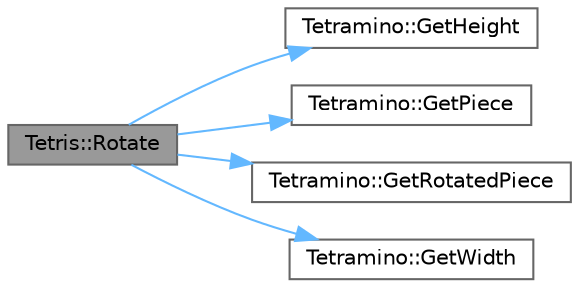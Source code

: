 digraph "Tetris::Rotate"
{
 // LATEX_PDF_SIZE
  bgcolor="transparent";
  edge [fontname=Helvetica,fontsize=10,labelfontname=Helvetica,labelfontsize=10];
  node [fontname=Helvetica,fontsize=10,shape=box,height=0.2,width=0.4];
  rankdir="LR";
  Node1 [id="Node000001",label="Tetris::Rotate",height=0.2,width=0.4,color="gray40", fillcolor="grey60", style="filled", fontcolor="black",tooltip="Well it rotates the piece if it can But even i dont know what is the fucking origin with respect to i..."];
  Node1 -> Node2 [id="edge1_Node000001_Node000002",color="steelblue1",style="solid",tooltip=" "];
  Node2 [id="Node000002",label="Tetramino::GetHeight",height=0.2,width=0.4,color="grey40", fillcolor="white", style="filled",URL="$class_tetramino.html#aacc759c92a20295cb5e2a04de5aa84c2",tooltip=" "];
  Node1 -> Node3 [id="edge2_Node000001_Node000003",color="steelblue1",style="solid",tooltip=" "];
  Node3 [id="Node000003",label="Tetramino::GetPiece",height=0.2,width=0.4,color="grey40", fillcolor="white", style="filled",URL="$class_tetramino.html#ae09e94695247393ee10108af3cfaced1",tooltip=" "];
  Node1 -> Node4 [id="edge3_Node000001_Node000004",color="steelblue1",style="solid",tooltip=" "];
  Node4 [id="Node000004",label="Tetramino::GetRotatedPiece",height=0.2,width=0.4,color="grey40", fillcolor="white", style="filled",URL="$class_tetramino.html#a7062f2d01fe719d9e723010fd002606b",tooltip=" "];
  Node1 -> Node5 [id="edge4_Node000001_Node000005",color="steelblue1",style="solid",tooltip=" "];
  Node5 [id="Node000005",label="Tetramino::GetWidth",height=0.2,width=0.4,color="grey40", fillcolor="white", style="filled",URL="$class_tetramino.html#ae2e5046b0871330f5c27f7389c5ba247",tooltip=" "];
}
